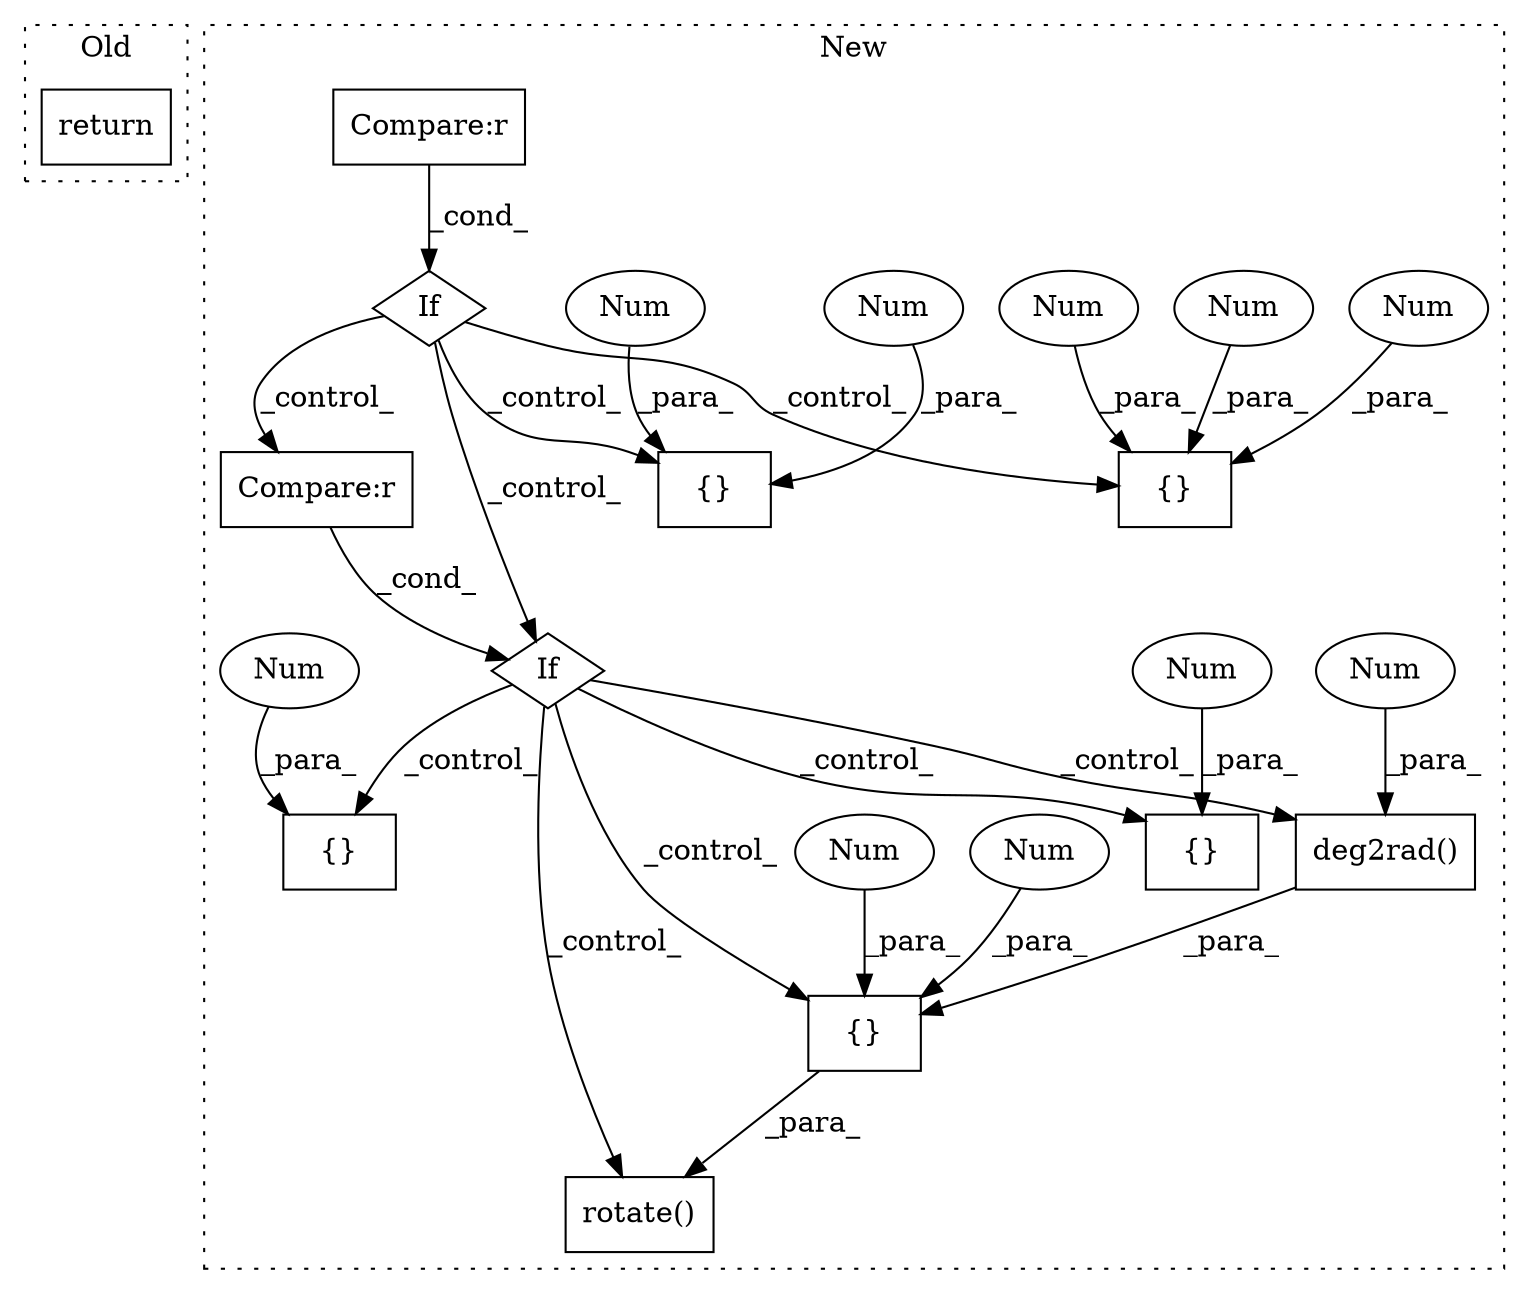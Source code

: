 digraph G {
subgraph cluster0 {
1 [label="return" a="93" s="268" l="7" shape="box"];
label = "Old";
style="dotted";
}
subgraph cluster1 {
2 [label="deg2rad()" a="75" s="876,889" l="11,1" shape="box"];
3 [label="If" a="96" s="590" l="0" shape="diamond"];
4 [label="{}" a="59" s="647,659" l="1,0" shape="box"];
5 [label="If" a="96" s="264" l="3" shape="diamond"];
6 [label="{}" a="59" s="875,896" l="1,0" shape="box"];
7 [label="rotate()" a="75" s="866,897" l="9,14" shape="box"];
8 [label="{}" a="59" s="827,838" l="1,0" shape="box"];
9 [label="Num" a="76" s="895" l="1" shape="ellipse"];
10 [label="{}" a="59" s="510,524" l="1,0" shape="box"];
11 [label="Num" a="76" s="892" l="1" shape="ellipse"];
12 [label="{}" a="59" s="330,342" l="1,0" shape="box"];
13 [label="Num" a="76" s="341" l="1" shape="ellipse"];
14 [label="Num" a="76" s="520" l="4" shape="ellipse"];
15 [label="Num" a="76" s="887" l="2" shape="ellipse"];
16 [label="Num" a="76" s="514" l="4" shape="ellipse"];
17 [label="Num" a="76" s="511" l="1" shape="ellipse"];
18 [label="Num" a="76" s="648" l="1" shape="ellipse"];
19 [label="Num" a="76" s="831" l="1" shape="ellipse"];
20 [label="Num" a="76" s="331" l="1" shape="ellipse"];
21 [label="Compare:r" a="40" s="590" l="31" shape="box"];
22 [label="Compare:r" a="40" s="267" l="37" shape="box"];
label = "New";
style="dotted";
}
2 -> 6 [label="_para_"];
3 -> 8 [label="_control_"];
3 -> 2 [label="_control_"];
3 -> 6 [label="_control_"];
3 -> 7 [label="_control_"];
3 -> 4 [label="_control_"];
5 -> 3 [label="_control_"];
5 -> 12 [label="_control_"];
5 -> 21 [label="_control_"];
5 -> 10 [label="_control_"];
6 -> 7 [label="_para_"];
9 -> 6 [label="_para_"];
11 -> 6 [label="_para_"];
13 -> 12 [label="_para_"];
14 -> 10 [label="_para_"];
15 -> 2 [label="_para_"];
16 -> 10 [label="_para_"];
17 -> 10 [label="_para_"];
18 -> 4 [label="_para_"];
19 -> 8 [label="_para_"];
20 -> 12 [label="_para_"];
21 -> 3 [label="_cond_"];
22 -> 5 [label="_cond_"];
}